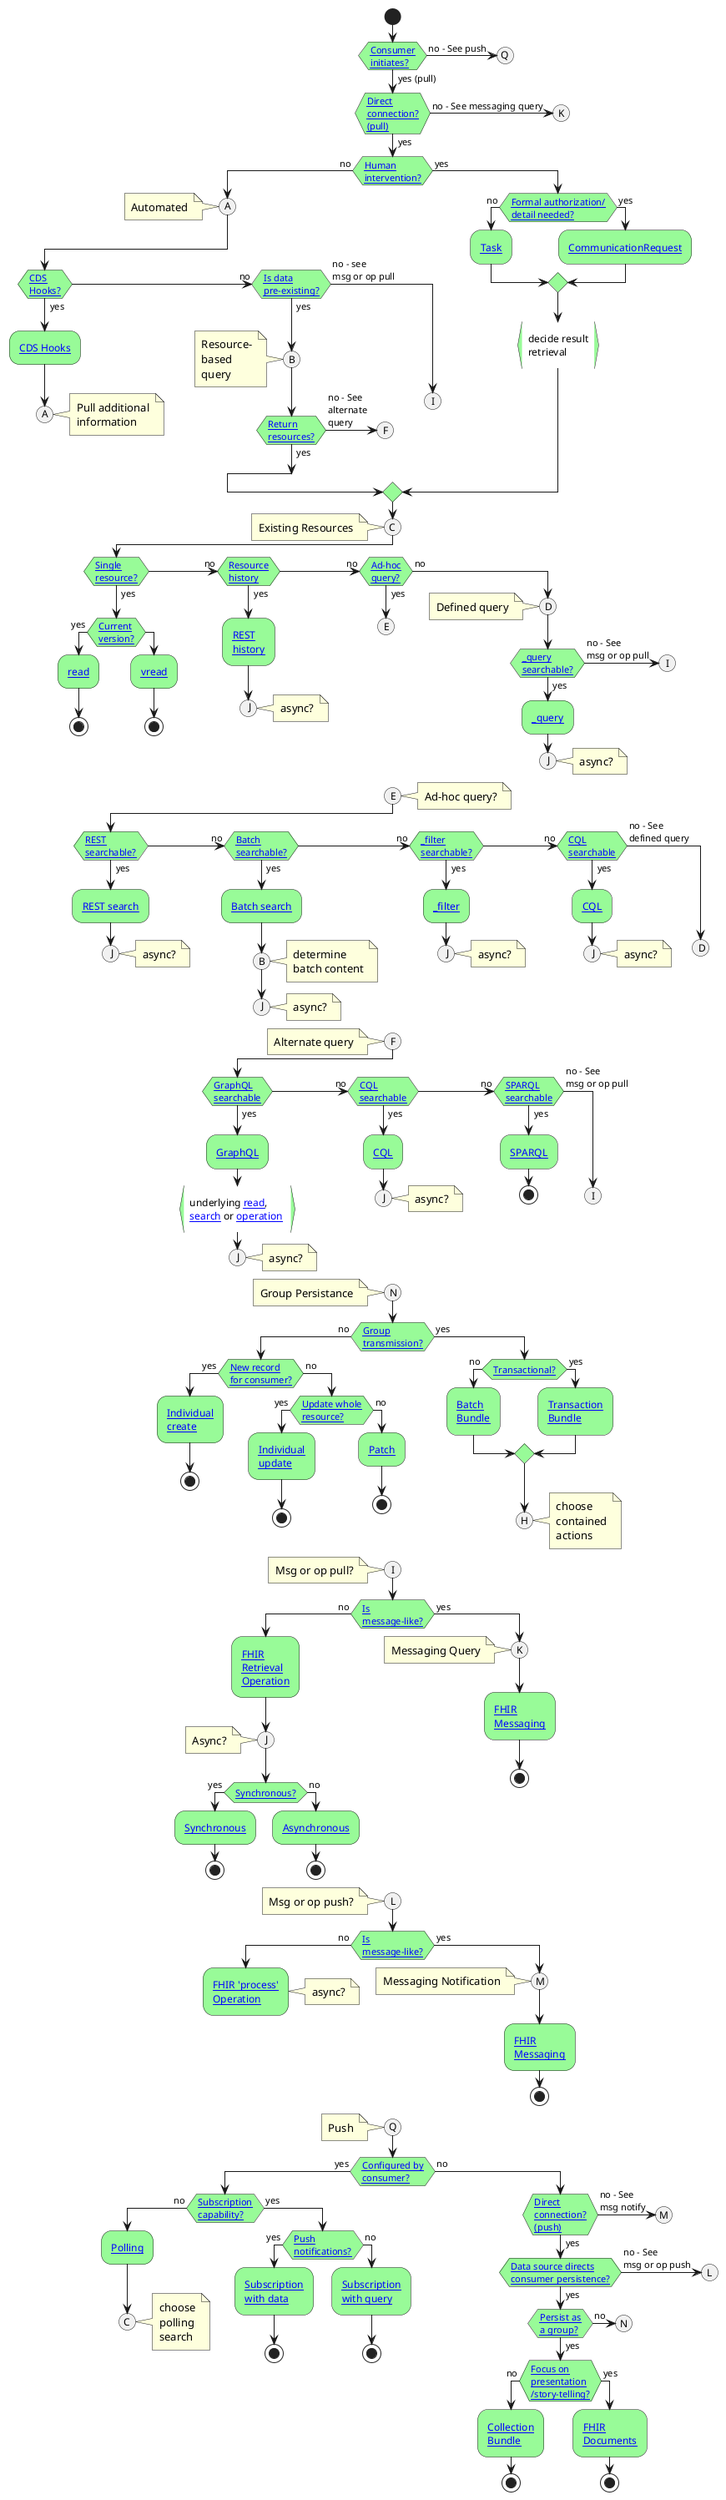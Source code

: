 @startuml
skinparam padding 2
skinparam activityBackgroundColor palegreen

start
if ([[#pull Consumer\ninitiates?]]) then (yes (pull))
  if ([[#connect-pull Direct\nconnection?\n(pull)]]) then (yes)
    if ([[#human Human\nintervention?]]) then (no)
      (A)
      note left:Automated
      if ([[#hooks CDS\nHooks?]]) then (yes)
        :[[https://cds-hooks.hl7.org CDS Hooks]];
        (A)
        note right:Pull additional\ninformation
        detach
      (no) elseif ([[#pre-exists Is data\npre-existing?]]) then (yes)
        (B)
        note left:Resource-\nbased\nquery
        if ([[#resources Return\nresources?]]) then (yes)
        else (no - See\nalternate\nquery)
          (F)
          detach
        endif
      else (no - see\nmsg or op pull)
        (I)
        detach
      endif
    else (yes)
      if ([[#formal Formal authorization/\ndetail needed?]]) then (no)
        :[[exchanging-request.html#task Task]];
      else (yes)
        :[[exchanging-request.html#request CommunicationRequest]];
      endif
      :decide result\nretrieval}
    endif
  else (no - See messaging query)
    (K)
  endif
else (no - See push)
  (Q)
endif

(C)
note left:Existing Resources
if ([[#onlyone Single\nresource?]]) then (yes)
  if ([[#current Current\nversion?]]) then (yes)
    :[[exchanging-rest.html#read read]];
    stop
  else
    :[[exchanging-rest.html#vread vread]];
    stop
  endif
(no) elseif ([[#history Resource\nhistory]]) then (yes)
  :[[exchanging-search.html#history REST\nhistory]];
  (J)
  note right:async?
  detach
(no) elseif ([[#adhoc Ad-hoc\nquery?]]) then (yes)
  (E)
  detach
else (no) 
  (D)
  note left:Defined query
  if ([[#query _query\nsearchable?]]) then (yes)
    :[[exchanging-search.html#query _query]];
    (J)
    note right:async?
    detach
  else (no - See\nmsg or op pull)
    (I)
    detach
  endif
endif

(E)
note right:Ad-hoc query?
if ([[#rest-search REST\nsearchable?]]) then (yes)
  :[[exchanging-search.html#search REST search]];
  (J)
  note right:async?
  detach
(no) elseif ([[#search-batch Batch\nsearchable?]]) then (yes)
  :[[exchanging-rest.html#batch-search Batch search]];
  (B)
  note right:determine\nbatch content
  (J)
  note right:async?
  detach
(no) elseif ([[#filter _filter\nsearchable?]]) then (yes)
  :[[exchanging-search.html#filter _filter]];
  (J)
  note right:async?
  detach
(no) elseif ([[#cql CQL\nsearchable]]) then (yes)
  :[[exchanging-search.html#cql CQL]];
  (J)
  note right:async?
  detach
else (no - See\ndefined query)
  (D)
  detach
endif

(F)
note left:Alternate query
if ([[#graphql GraphQL\nsearchable]]) then (yes)
  :[[exchanging-search.html#graphql GraphQL]];
  :underlying [[exchanging-rest.html#read read]],\n[[exchanging-search.html#search search]] or [[exchanging-operation.html operation]] }
  (J)
  note right:async?
  detach
(no) elseif ([[#cql CQL\nsearchable]]) then (yes)
  :[[exchanging-search.html#cql CQL]];
  (J)
  note right:async?
  detach
(no) elseif ([[#sparql SPARQL\nsearchable]]) then (yes)
  :[[exchanging-search.html#sparql SPARQL]];
  stop
else (no - See\nmsg or op pull)
  (I)
  detach
endif

(N)
note left:Group Persistance
if ([[#group-transmit Group\ntransmission?]]) then (no)
  if ([[#rest New record\nfor consumer?]]) then (yes)
    :[[exchanging-rest.html#create Individual\ncreate]];
    stop
  else (no)
    if ([[#resources Update whole\nresource?]]) then (yes)
      :[[exchanging-rest.html#update Individual\nupdate]];
      stop
    else (no)
      :[[exchanging-rest.html#patch Patch]];
      stop
    endif
  endif
else (yes)
  if ([[#transaction Transactional?]]) then (no)
    :[[exchanging-rest.html#batch Batch\nBundle]];
  else (yes)
    :[[exchanging-rest.html#transaction Transaction\nBundle]];
  endif
  (H)
  note right:choose\ncontained\nactions
  detach
endif

(I)
note left:Msg or op pull?
if ([[#message Is\nmessage-like?]]) then (no)
  :[[exchanging-operation.html#retrieval FHIR\nRetrieval\nOperation]];
  (J)
  note left:Async?
  if ([[#synchronous Synchronous?]]) then (yes)
    :[[exchanging-search.html#sync Synchronous]];
    stop
  else (no)
    :[[exchanging-search.html#async Asynchronous]];
    stop
  endif
else (yes)
  (K)
  note left:Messaging Query
  :[[exchanging-messaging.html#query FHIR\nMessaging]];
  stop
endif

(L)
note left:Msg or op push?
if ([[#message Is\nmessage-like?]]) then (no)
  :[[exchanging-operation.html#process FHIR 'process'\nOperation]];
  note right:async?
  detach
else (yes)
  (M)
  note left:Messaging Notification
  :[[exchanging-messaging.html#notify FHIR\nMessaging]];
  stop
endif

(Q)
note left:Push
if ([[#configured Configured by\nconsumer?]]) then (yes)
  if ([[#subscription Subscription\ncapability?]]) then (no)
    :[[exchanging-polling.html Polling]];
    (C)
    note right:choose\npolling\nsearch
    detach
  else (yes)
    if ([[#subscription-push Push\nnotifications?]]) then (yes)
      :[[exchanging-subscription.html#push Subscription\nwith data]];
      stop
    else (no)
      :[[exchanging-subscription.html#pull Subscription\nwith query]];
      stop
    endif
  endif
else (no)
  if ([[#connect-push Direct\nconnection?\n(push)]]) then (yes)
    if ([[#source-persist Data source directs\nconsumer persistence?]]) then (yes)
      if ([[#group-store Persist as\na group?]]) then (no)
	    (N)
		detach
      else (yes)
        if ([[#story Focus on\npresentation\n/story-telling?]]) then (no)
          :[[exchanging-rest.html#collection Collection\nBundle]];
          stop
        else (yes)
          :[[exchanging-rest.html#document FHIR\nDocuments]];
          stop
        endif        
      endif
    else (no - See\nmsg or op push)
      (L)
      detach
    endif
else (no - See\nmsg notify)
  (M)
  detach
endif

@enduml